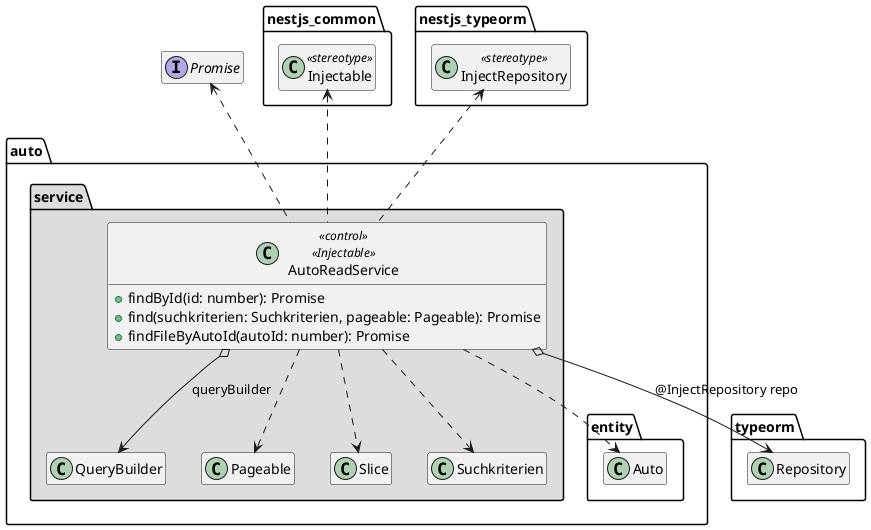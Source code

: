 @startuml Anwendungskern

' --- Promise Interface
interface Promise

' --- NestJS common package
package nestjs_common {
  class Injectable <<stereotype>>
}

' --- TypeORM
package typeorm {
  class Repository
}

' --- NestJS TypeORM
package nestjs_typeorm {
  class InjectRepository <<stereotype>>
}

' --- Auto Domain
package auto {
  package entity {
    class Auto
  }

  package service #DDDDDD {
    class QueryBuilder
    class Pageable
    class Slice
    class Suchkriterien

    class AutoReadService <<control>> <<Injectable>> {
      +findById(id: number): Promise
      +find(suchkriterien: Suchkriterien, pageable: Pageable): Promise
      +findFileByAutoId(autoId: number): Promise
    }

    AutoReadService o--> QueryBuilder : queryBuilder
    AutoReadService o--> Repository : @InjectRepository repo

    AutoReadService .up.> Injectable
    AutoReadService .up.> InjectRepository

    AutoReadService .up.> Promise
    AutoReadService ..> Auto
    AutoReadService ..> Pageable
    AutoReadService ..> Suchkriterien
    AutoReadService ..> Slice
  }
}

hide empty members
@enduml
